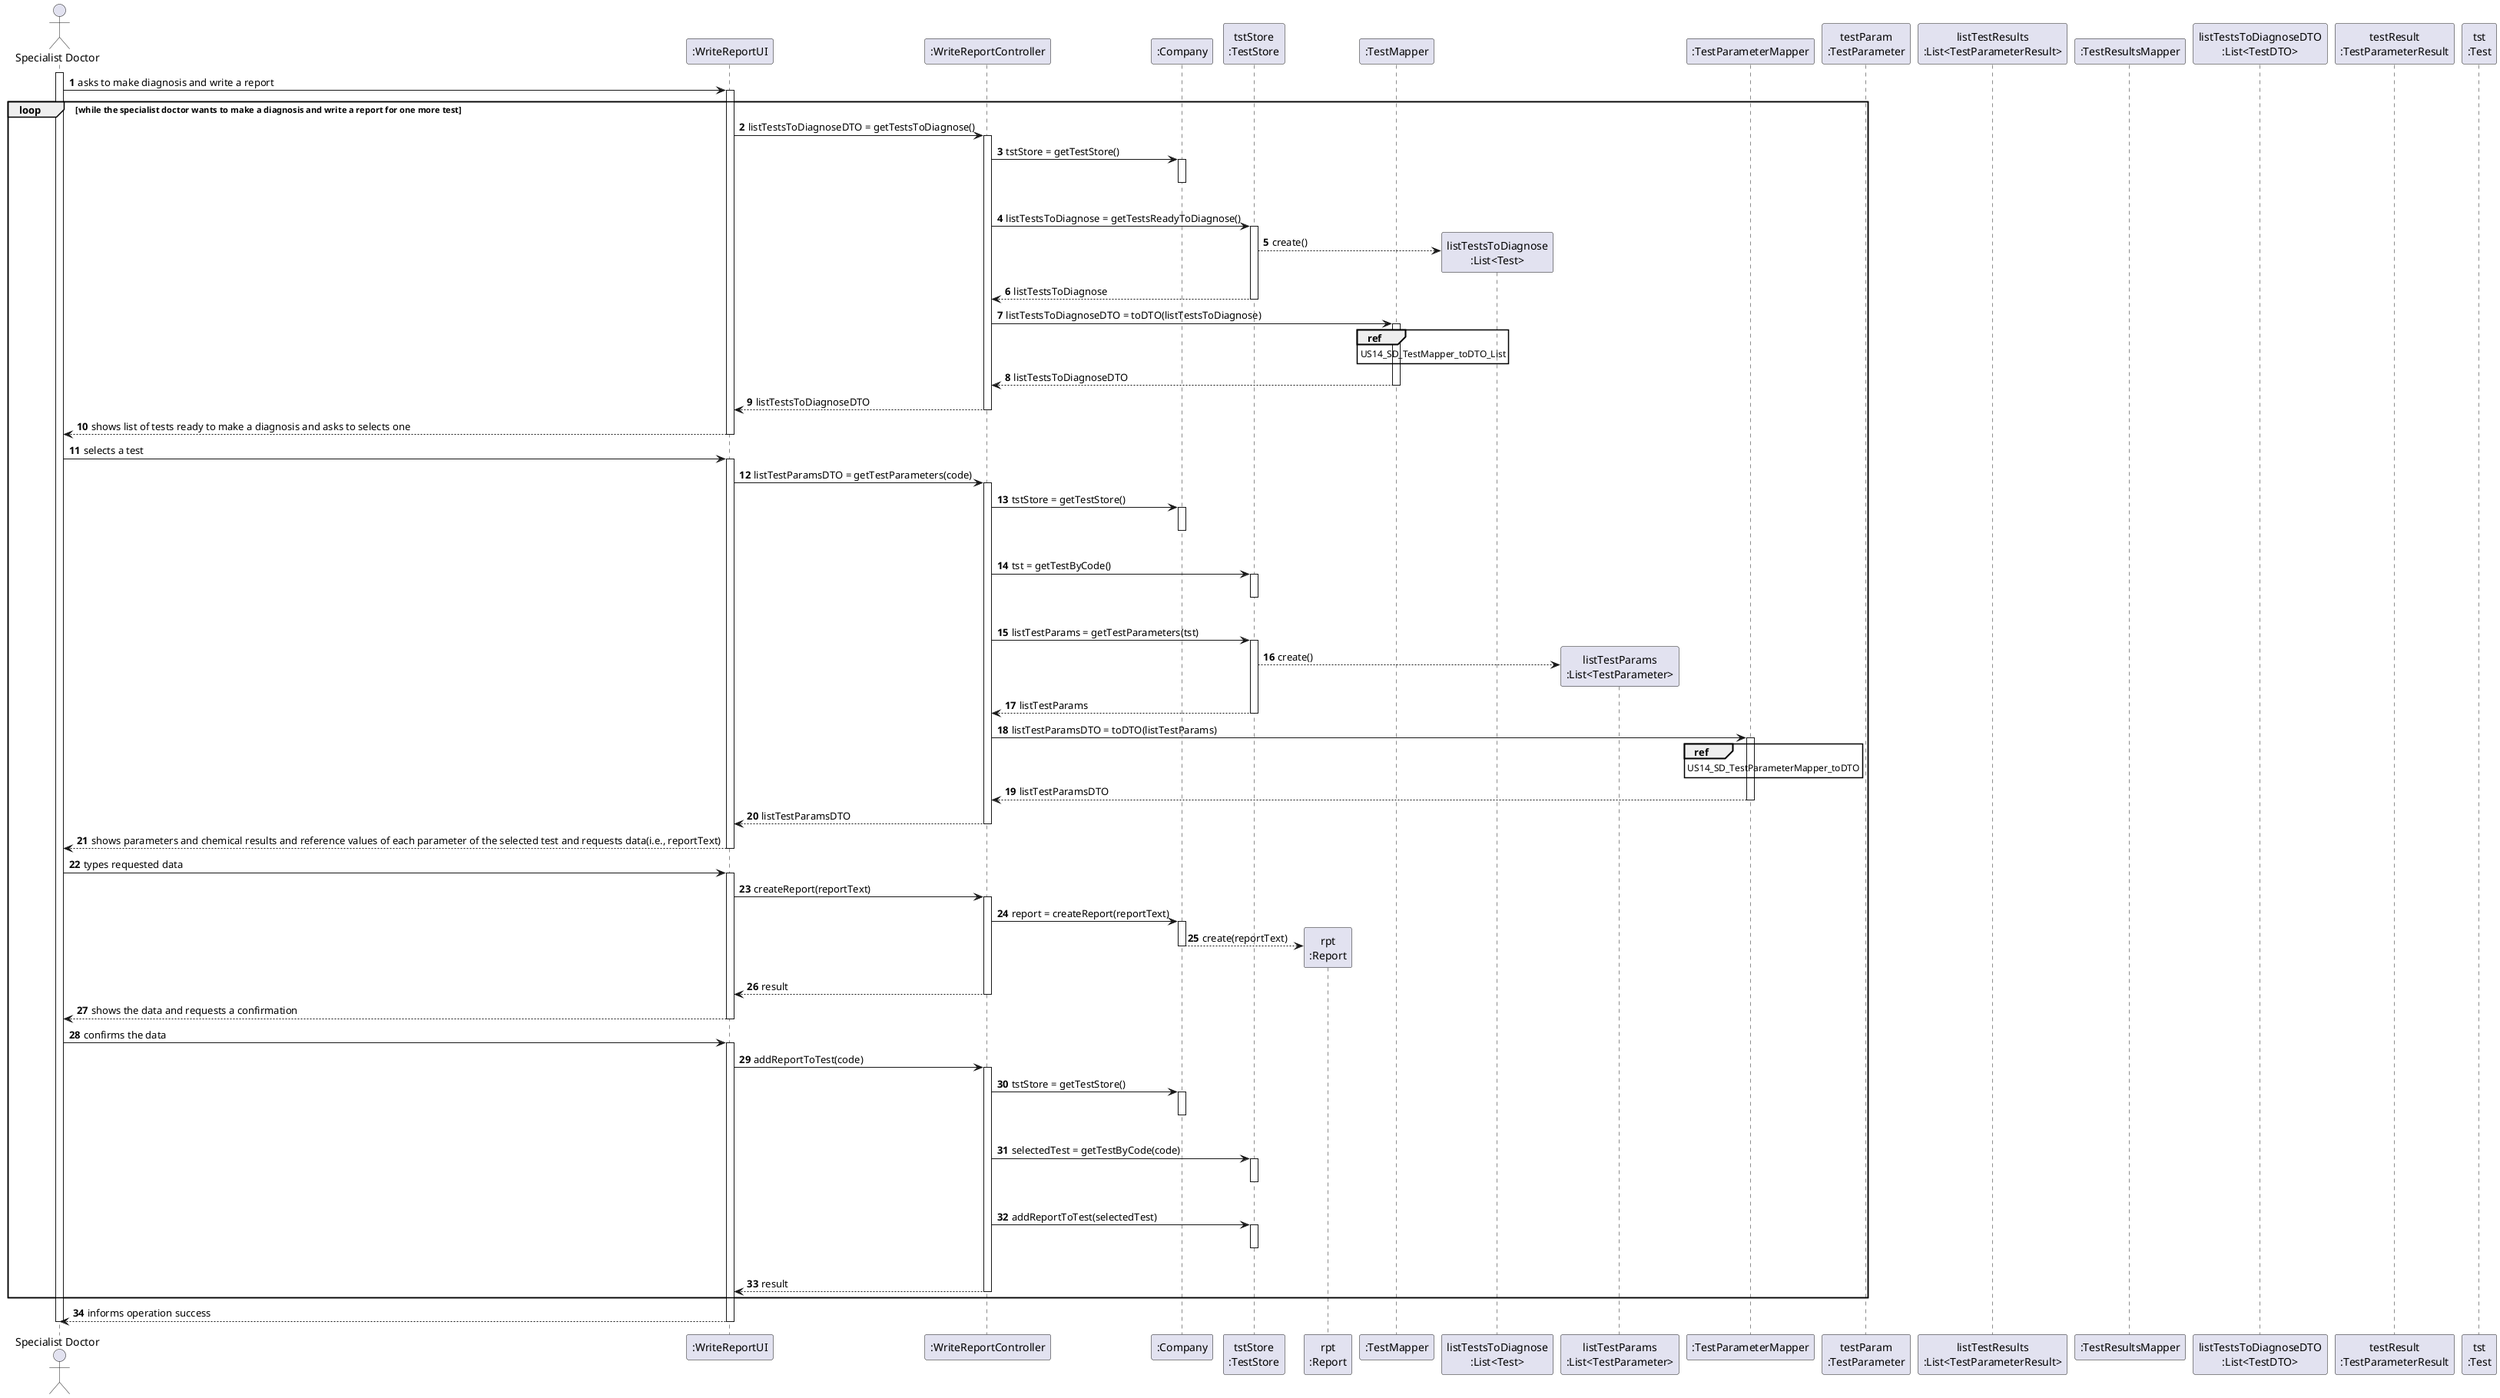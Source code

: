 @startuml
autonumber
actor "Specialist Doctor" as SPDT

participant ":WriteReportUI" as UI
participant ":WriteReportController" as CTRL
participant ":Company" as CMP
participant "tstStore\n:TestStore" as TSTSTORE
participant "rpt\n:Report" as RPT
participant ":TestMapper" as TSTMAPPER
participant "listTestsToDiagnose\n:List<Test>" as LT
participant "listTestParams\n:List<TestParameter>" as LTP
participant ":TestParameterMapper" as TPMAPPER
participant "testParam\n:TestParameter" as TP
participant "listTestResults\n:List<TestParameterResult>" as LTPR
participant ":TestResultsMapper" as TRMAPPER
participant "listTestsToDiagnoseDTO\n:List<TestDTO>" as LIST_DTO
participant "testResult\n:TestParameterResult" as TPR
participant "tst\n:Test" as TST

activate SPDT
SPDT -> UI : asks to make diagnosis and write a report
activate UI
loop while the specialist doctor wants to make a diagnosis and write a report for one more test
UI -> CTRL : listTestsToDiagnoseDTO = getTestsToDiagnose()
activate CTRL

CTRL -> CMP : tstStore = getTestStore()
activate CMP
|||
deactivate CMP

CTRL -> TSTSTORE : listTestsToDiagnose = getTestsReadyToDiagnose()
activate TSTSTORE

TSTSTORE --> LT** : create()
TSTSTORE --> CTRL : listTestsToDiagnose
deactivate TSTSTORE

CTRL -> TSTMAPPER : listTestsToDiagnoseDTO = toDTO(listTestsToDiagnose)
activate TSTMAPPER

ref over TSTMAPPER : US14_SD_TestMapper_toDTO_List

TSTMAPPER --> CTRL : listTestsToDiagnoseDTO
deactivate TSTMAPPER

CTRL --> UI : listTestsToDiagnoseDTO
deactivate CTRL

UI --> SPDT : shows list of tests ready to make a diagnosis and asks to selects one
deactivate UI

SPDT -> UI : selects a test
activate UI

UI -> CTRL : listTestParamsDTO = getTestParameters(code)
activate CTRL

CTRL -> CMP : tstStore = getTestStore()
activate CMP
|||
deactivate CMP

CTRL -> TSTSTORE : tst = getTestByCode()
activate TSTSTORE
|||
deactivate TSTSTORE

CTRL -> TSTSTORE : listTestParams = getTestParameters(tst)
activate TSTSTORE
TSTSTORE --> LTP** : create()
TSTSTORE --> CTRL : listTestParams
deactivate TSTSTORE

CTRL -> TPMAPPER : listTestParamsDTO = toDTO(listTestParams)
activate TPMAPPER
ref over TPMAPPER : US14_SD_TestParameterMapper_toDTO
TPMAPPER --> CTRL : listTestParamsDTO
deactivate TPMAPPER

CTRL --> UI : listTestParamsDTO

deactivate CTRL

UI --> SPDT : shows parameters and chemical results and reference values of each parameter of the selected test and requests data(i.e., reportText)
deactivate UI

SPDT -> UI : types requested data
activate UI

UI -> CTRL : createReport(reportText)
activate CTRL

CTRL -> CMP : report = createReport(reportText)
activate CMP

CMP --> RPT** : create(reportText)
deactivate CMP

CTRL --> UI : result
deactivate CTRL
UI --> SPDT : shows the data and requests a confirmation
deactivate UI

SPDT -> UI : confirms the data
activate UI

UI -> CTRL : addReportToTest(code)
activate CTRL

CTRL -> CMP : tstStore = getTestStore()
activate CMP
|||
deactivate CMP

CTRL -> TSTSTORE : selectedTest = getTestByCode(code)
activate TSTSTORE
|||
deactivate TSTSTORE

CTRL -> TSTSTORE : addReportToTest(selectedTest)
activate TSTSTORE
|||
deactivate TSTSTORE

CTRL --> UI : result
deactivate CMP
deactivate CTRL

end

UI --> SPDT : informs operation success
deactivate UI
deactivate SPDT

@enduml